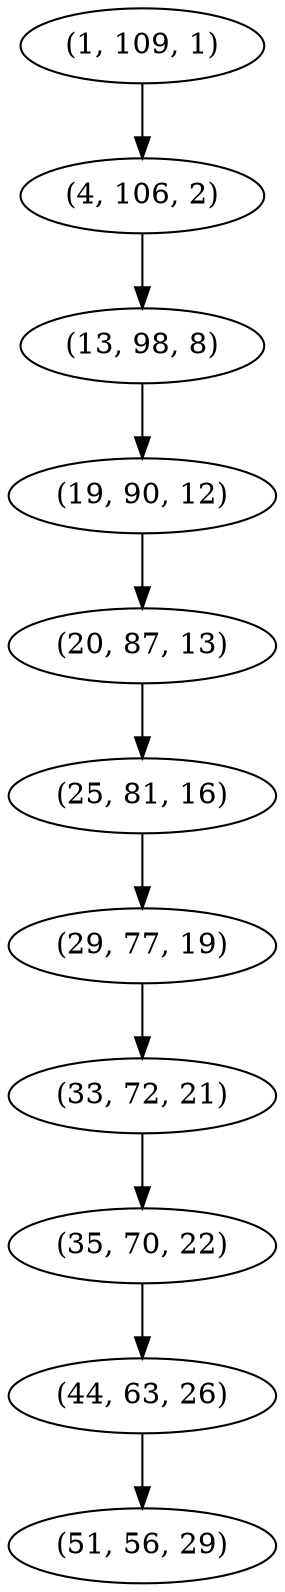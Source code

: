 digraph tree {
    "(1, 109, 1)";
    "(4, 106, 2)";
    "(13, 98, 8)";
    "(19, 90, 12)";
    "(20, 87, 13)";
    "(25, 81, 16)";
    "(29, 77, 19)";
    "(33, 72, 21)";
    "(35, 70, 22)";
    "(44, 63, 26)";
    "(51, 56, 29)";
    "(1, 109, 1)" -> "(4, 106, 2)";
    "(4, 106, 2)" -> "(13, 98, 8)";
    "(13, 98, 8)" -> "(19, 90, 12)";
    "(19, 90, 12)" -> "(20, 87, 13)";
    "(20, 87, 13)" -> "(25, 81, 16)";
    "(25, 81, 16)" -> "(29, 77, 19)";
    "(29, 77, 19)" -> "(33, 72, 21)";
    "(33, 72, 21)" -> "(35, 70, 22)";
    "(35, 70, 22)" -> "(44, 63, 26)";
    "(44, 63, 26)" -> "(51, 56, 29)";
}
